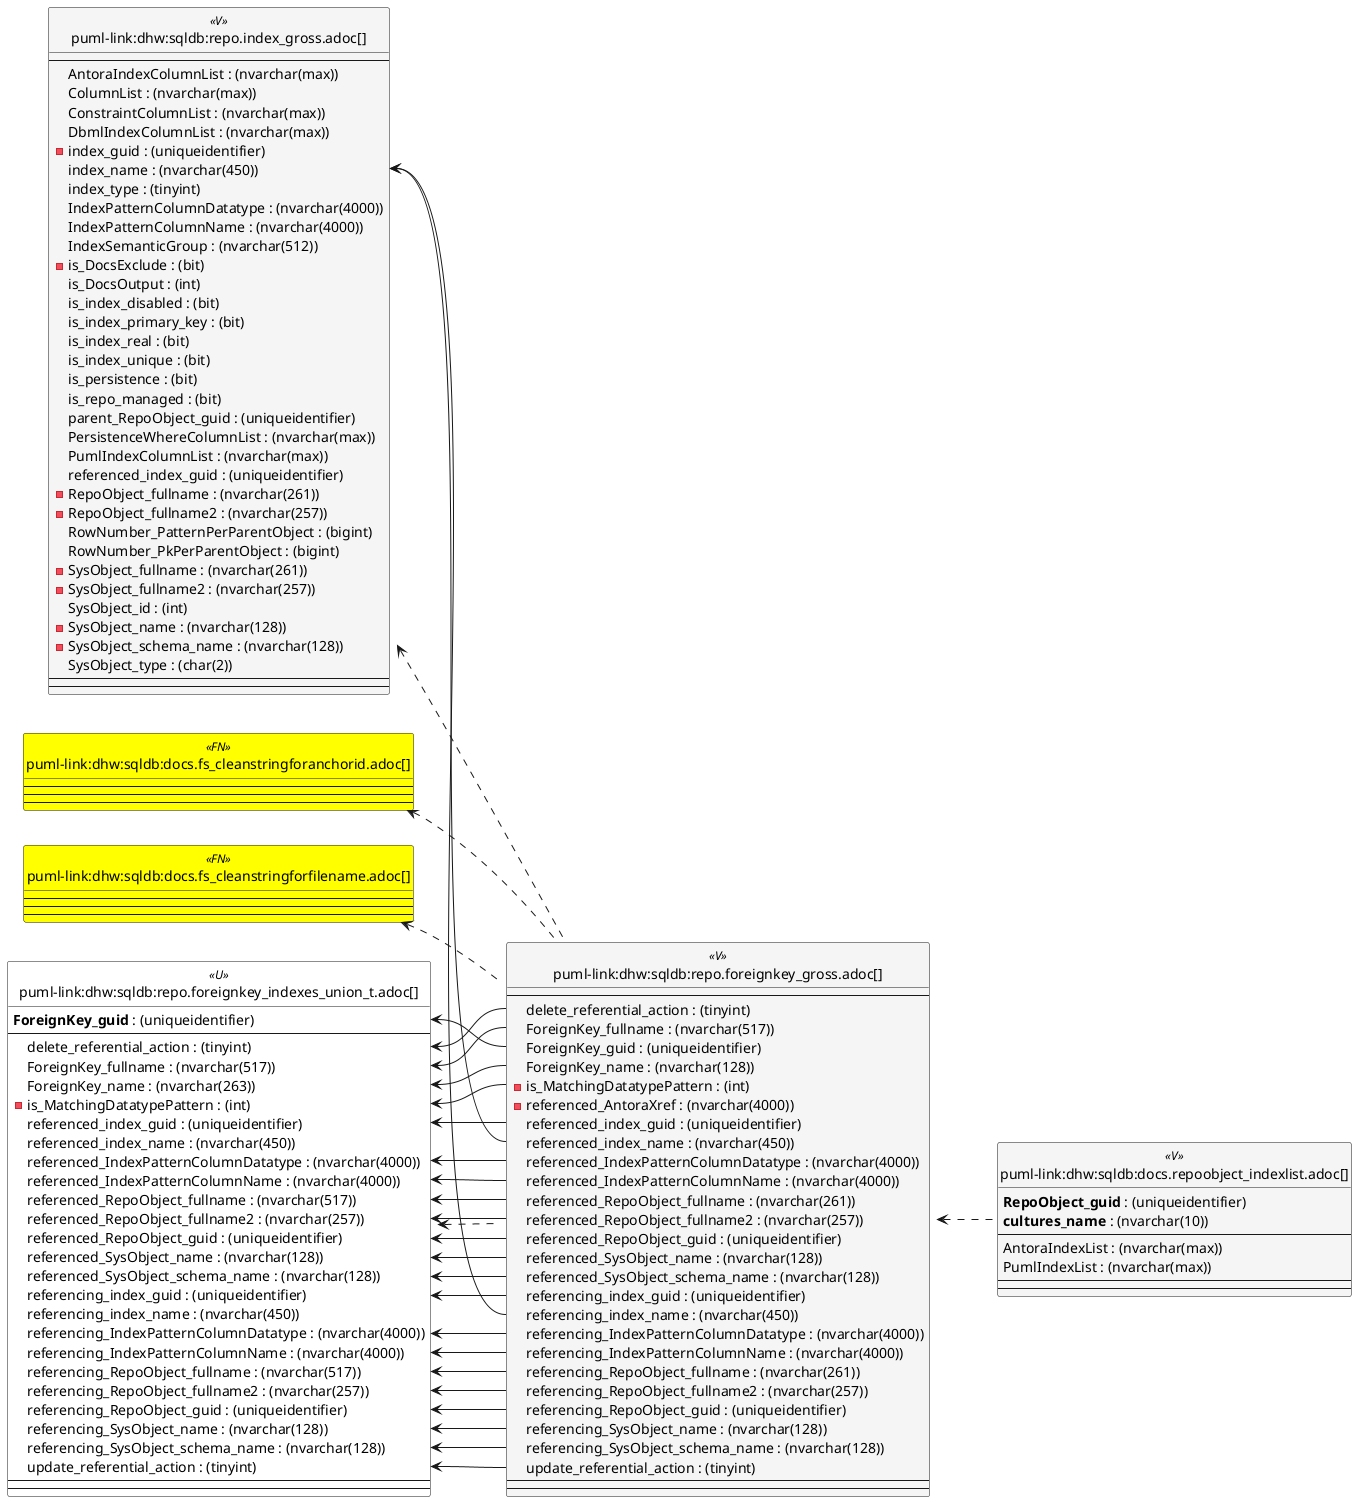 @startuml
left to right direction
'top to bottom direction
hide circle
'avoide "." issues:
set namespaceSeparator none


skinparam class {
  BackgroundColor White
  BackgroundColor<<FN>> Yellow
  BackgroundColor<<FS>> Yellow
  BackgroundColor<<FT>> LightGray
  BackgroundColor<<IF>> Yellow
  BackgroundColor<<IS>> Yellow
  BackgroundColor<<P>> Aqua
  BackgroundColor<<PC>> Aqua
  BackgroundColor<<SN>> Yellow
  BackgroundColor<<SO>> SlateBlue
  BackgroundColor<<TF>> LightGray
  BackgroundColor<<TR>> Tomato
  BackgroundColor<<U>> White
  BackgroundColor<<V>> WhiteSmoke
  BackgroundColor<<X>> Aqua
  BackgroundColor<<external>> AliceBlue
}


entity "puml-link:dhw:sqldb:docs.fs_cleanstringforanchorid.adoc[]" as docs.fs_cleanStringForAnchorId << FN >> {
  --
  --
  --
}

entity "puml-link:dhw:sqldb:docs.fs_cleanstringforfilename.adoc[]" as docs.fs_cleanStringForFilename << FN >> {
  --
  --
  --
}

entity "puml-link:dhw:sqldb:docs.repoobject_indexlist.adoc[]" as docs.RepoObject_IndexList << V >> {
  **RepoObject_guid** : (uniqueidentifier)
  **cultures_name** : (nvarchar(10))
  --
  AntoraIndexList : (nvarchar(max))
  PumlIndexList : (nvarchar(max))
  --
  --
}

entity "puml-link:dhw:sqldb:repo.foreignkey_gross.adoc[]" as repo.ForeignKey_gross << V >> {
  --
  delete_referential_action : (tinyint)
  ForeignKey_fullname : (nvarchar(517))
  ForeignKey_guid : (uniqueidentifier)
  ForeignKey_name : (nvarchar(128))
  - is_MatchingDatatypePattern : (int)
  - referenced_AntoraXref : (nvarchar(4000))
  referenced_index_guid : (uniqueidentifier)
  referenced_index_name : (nvarchar(450))
  referenced_IndexPatternColumnDatatype : (nvarchar(4000))
  referenced_IndexPatternColumnName : (nvarchar(4000))
  referenced_RepoObject_fullname : (nvarchar(261))
  referenced_RepoObject_fullname2 : (nvarchar(257))
  referenced_RepoObject_guid : (uniqueidentifier)
  referenced_SysObject_name : (nvarchar(128))
  referenced_SysObject_schema_name : (nvarchar(128))
  referencing_index_guid : (uniqueidentifier)
  referencing_index_name : (nvarchar(450))
  referencing_IndexPatternColumnDatatype : (nvarchar(4000))
  referencing_IndexPatternColumnName : (nvarchar(4000))
  referencing_RepoObject_fullname : (nvarchar(261))
  referencing_RepoObject_fullname2 : (nvarchar(257))
  referencing_RepoObject_guid : (uniqueidentifier)
  referencing_SysObject_name : (nvarchar(128))
  referencing_SysObject_schema_name : (nvarchar(128))
  update_referential_action : (tinyint)
  --
  --
}

entity "puml-link:dhw:sqldb:repo.foreignkey_indexes_union_t.adoc[]" as repo.ForeignKey_Indexes_union_T << U >> {
  **ForeignKey_guid** : (uniqueidentifier)
  --
  delete_referential_action : (tinyint)
  ForeignKey_fullname : (nvarchar(517))
  ForeignKey_name : (nvarchar(263))
  - is_MatchingDatatypePattern : (int)
  referenced_index_guid : (uniqueidentifier)
  referenced_index_name : (nvarchar(450))
  referenced_IndexPatternColumnDatatype : (nvarchar(4000))
  referenced_IndexPatternColumnName : (nvarchar(4000))
  referenced_RepoObject_fullname : (nvarchar(517))
  referenced_RepoObject_fullname2 : (nvarchar(257))
  referenced_RepoObject_guid : (uniqueidentifier)
  referenced_SysObject_name : (nvarchar(128))
  referenced_SysObject_schema_name : (nvarchar(128))
  referencing_index_guid : (uniqueidentifier)
  referencing_index_name : (nvarchar(450))
  referencing_IndexPatternColumnDatatype : (nvarchar(4000))
  referencing_IndexPatternColumnName : (nvarchar(4000))
  referencing_RepoObject_fullname : (nvarchar(517))
  referencing_RepoObject_fullname2 : (nvarchar(257))
  referencing_RepoObject_guid : (uniqueidentifier)
  referencing_SysObject_name : (nvarchar(128))
  referencing_SysObject_schema_name : (nvarchar(128))
  update_referential_action : (tinyint)
  --
  --
}

entity "puml-link:dhw:sqldb:repo.index_gross.adoc[]" as repo.Index_gross << V >> {
  --
  AntoraIndexColumnList : (nvarchar(max))
  ColumnList : (nvarchar(max))
  ConstraintColumnList : (nvarchar(max))
  DbmlIndexColumnList : (nvarchar(max))
  - index_guid : (uniqueidentifier)
  index_name : (nvarchar(450))
  index_type : (tinyint)
  IndexPatternColumnDatatype : (nvarchar(4000))
  IndexPatternColumnName : (nvarchar(4000))
  IndexSemanticGroup : (nvarchar(512))
  - is_DocsExclude : (bit)
  is_DocsOutput : (int)
  is_index_disabled : (bit)
  is_index_primary_key : (bit)
  is_index_real : (bit)
  is_index_unique : (bit)
  is_persistence : (bit)
  is_repo_managed : (bit)
  parent_RepoObject_guid : (uniqueidentifier)
  PersistenceWhereColumnList : (nvarchar(max))
  PumlIndexColumnList : (nvarchar(max))
  referenced_index_guid : (uniqueidentifier)
  - RepoObject_fullname : (nvarchar(261))
  - RepoObject_fullname2 : (nvarchar(257))
  RowNumber_PatternPerParentObject : (bigint)
  RowNumber_PkPerParentObject : (bigint)
  - SysObject_fullname : (nvarchar(261))
  - SysObject_fullname2 : (nvarchar(257))
  SysObject_id : (int)
  - SysObject_name : (nvarchar(128))
  - SysObject_schema_name : (nvarchar(128))
  SysObject_type : (char(2))
  --
  --
}

docs.fs_cleanStringForAnchorId <.. repo.ForeignKey_gross
docs.fs_cleanStringForFilename <.. repo.ForeignKey_gross
repo.ForeignKey_gross <.. docs.RepoObject_IndexList
repo.ForeignKey_Indexes_union_T <.. repo.ForeignKey_gross
repo.Index_gross <.. repo.ForeignKey_gross
"repo.ForeignKey_Indexes_union_T::delete_referential_action" <-- "repo.ForeignKey_gross::delete_referential_action"
"repo.ForeignKey_Indexes_union_T::ForeignKey_fullname" <-- "repo.ForeignKey_gross::ForeignKey_fullname"
"repo.ForeignKey_Indexes_union_T::ForeignKey_guid" <-- "repo.ForeignKey_gross::ForeignKey_guid"
"repo.ForeignKey_Indexes_union_T::ForeignKey_name" <-- "repo.ForeignKey_gross::ForeignKey_name"
"repo.ForeignKey_Indexes_union_T::is_MatchingDatatypePattern" <-- "repo.ForeignKey_gross::is_MatchingDatatypePattern"
"repo.ForeignKey_Indexes_union_T::referenced_index_guid" <-- "repo.ForeignKey_gross::referenced_index_guid"
"repo.ForeignKey_Indexes_union_T::referenced_IndexPatternColumnDatatype" <-- "repo.ForeignKey_gross::referenced_IndexPatternColumnDatatype"
"repo.ForeignKey_Indexes_union_T::referenced_IndexPatternColumnName" <-- "repo.ForeignKey_gross::referenced_IndexPatternColumnName"
"repo.ForeignKey_Indexes_union_T::referenced_RepoObject_fullname" <-- "repo.ForeignKey_gross::referenced_RepoObject_fullname"
"repo.ForeignKey_Indexes_union_T::referenced_RepoObject_fullname2" <-- "repo.ForeignKey_gross::referenced_RepoObject_fullname2"
"repo.ForeignKey_Indexes_union_T::referenced_RepoObject_guid" <-- "repo.ForeignKey_gross::referenced_RepoObject_guid"
"repo.ForeignKey_Indexes_union_T::referenced_SysObject_name" <-- "repo.ForeignKey_gross::referenced_SysObject_name"
"repo.ForeignKey_Indexes_union_T::referenced_SysObject_schema_name" <-- "repo.ForeignKey_gross::referenced_SysObject_schema_name"
"repo.ForeignKey_Indexes_union_T::referencing_index_guid" <-- "repo.ForeignKey_gross::referencing_index_guid"
"repo.ForeignKey_Indexes_union_T::referencing_IndexPatternColumnDatatype" <-- "repo.ForeignKey_gross::referencing_IndexPatternColumnDatatype"
"repo.ForeignKey_Indexes_union_T::referencing_IndexPatternColumnName" <-- "repo.ForeignKey_gross::referencing_IndexPatternColumnName"
"repo.ForeignKey_Indexes_union_T::referencing_RepoObject_fullname" <-- "repo.ForeignKey_gross::referencing_RepoObject_fullname"
"repo.ForeignKey_Indexes_union_T::referencing_RepoObject_fullname2" <-- "repo.ForeignKey_gross::referencing_RepoObject_fullname2"
"repo.ForeignKey_Indexes_union_T::referencing_RepoObject_guid" <-- "repo.ForeignKey_gross::referencing_RepoObject_guid"
"repo.ForeignKey_Indexes_union_T::referencing_SysObject_name" <-- "repo.ForeignKey_gross::referencing_SysObject_name"
"repo.ForeignKey_Indexes_union_T::referencing_SysObject_schema_name" <-- "repo.ForeignKey_gross::referencing_SysObject_schema_name"
"repo.ForeignKey_Indexes_union_T::update_referential_action" <-- "repo.ForeignKey_gross::update_referential_action"
"repo.Index_gross::index_name" <-- "repo.ForeignKey_gross::referenced_index_name"
"repo.Index_gross::index_name" <-- "repo.ForeignKey_gross::referencing_index_name"
@enduml

